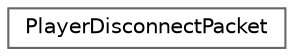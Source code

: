 digraph "Graphical Class Hierarchy"
{
 // LATEX_PDF_SIZE
  bgcolor="transparent";
  edge [fontname=Helvetica,fontsize=10,labelfontname=Helvetica,labelfontsize=10];
  node [fontname=Helvetica,fontsize=10,shape=box,height=0.2,width=0.4];
  rankdir="LR";
  Node0 [id="Node000000",label="PlayerDisconnectPacket",height=0.2,width=0.4,color="grey40", fillcolor="white", style="filled",URL="$struct_player_disconnect_packet.html",tooltip=" "];
}
